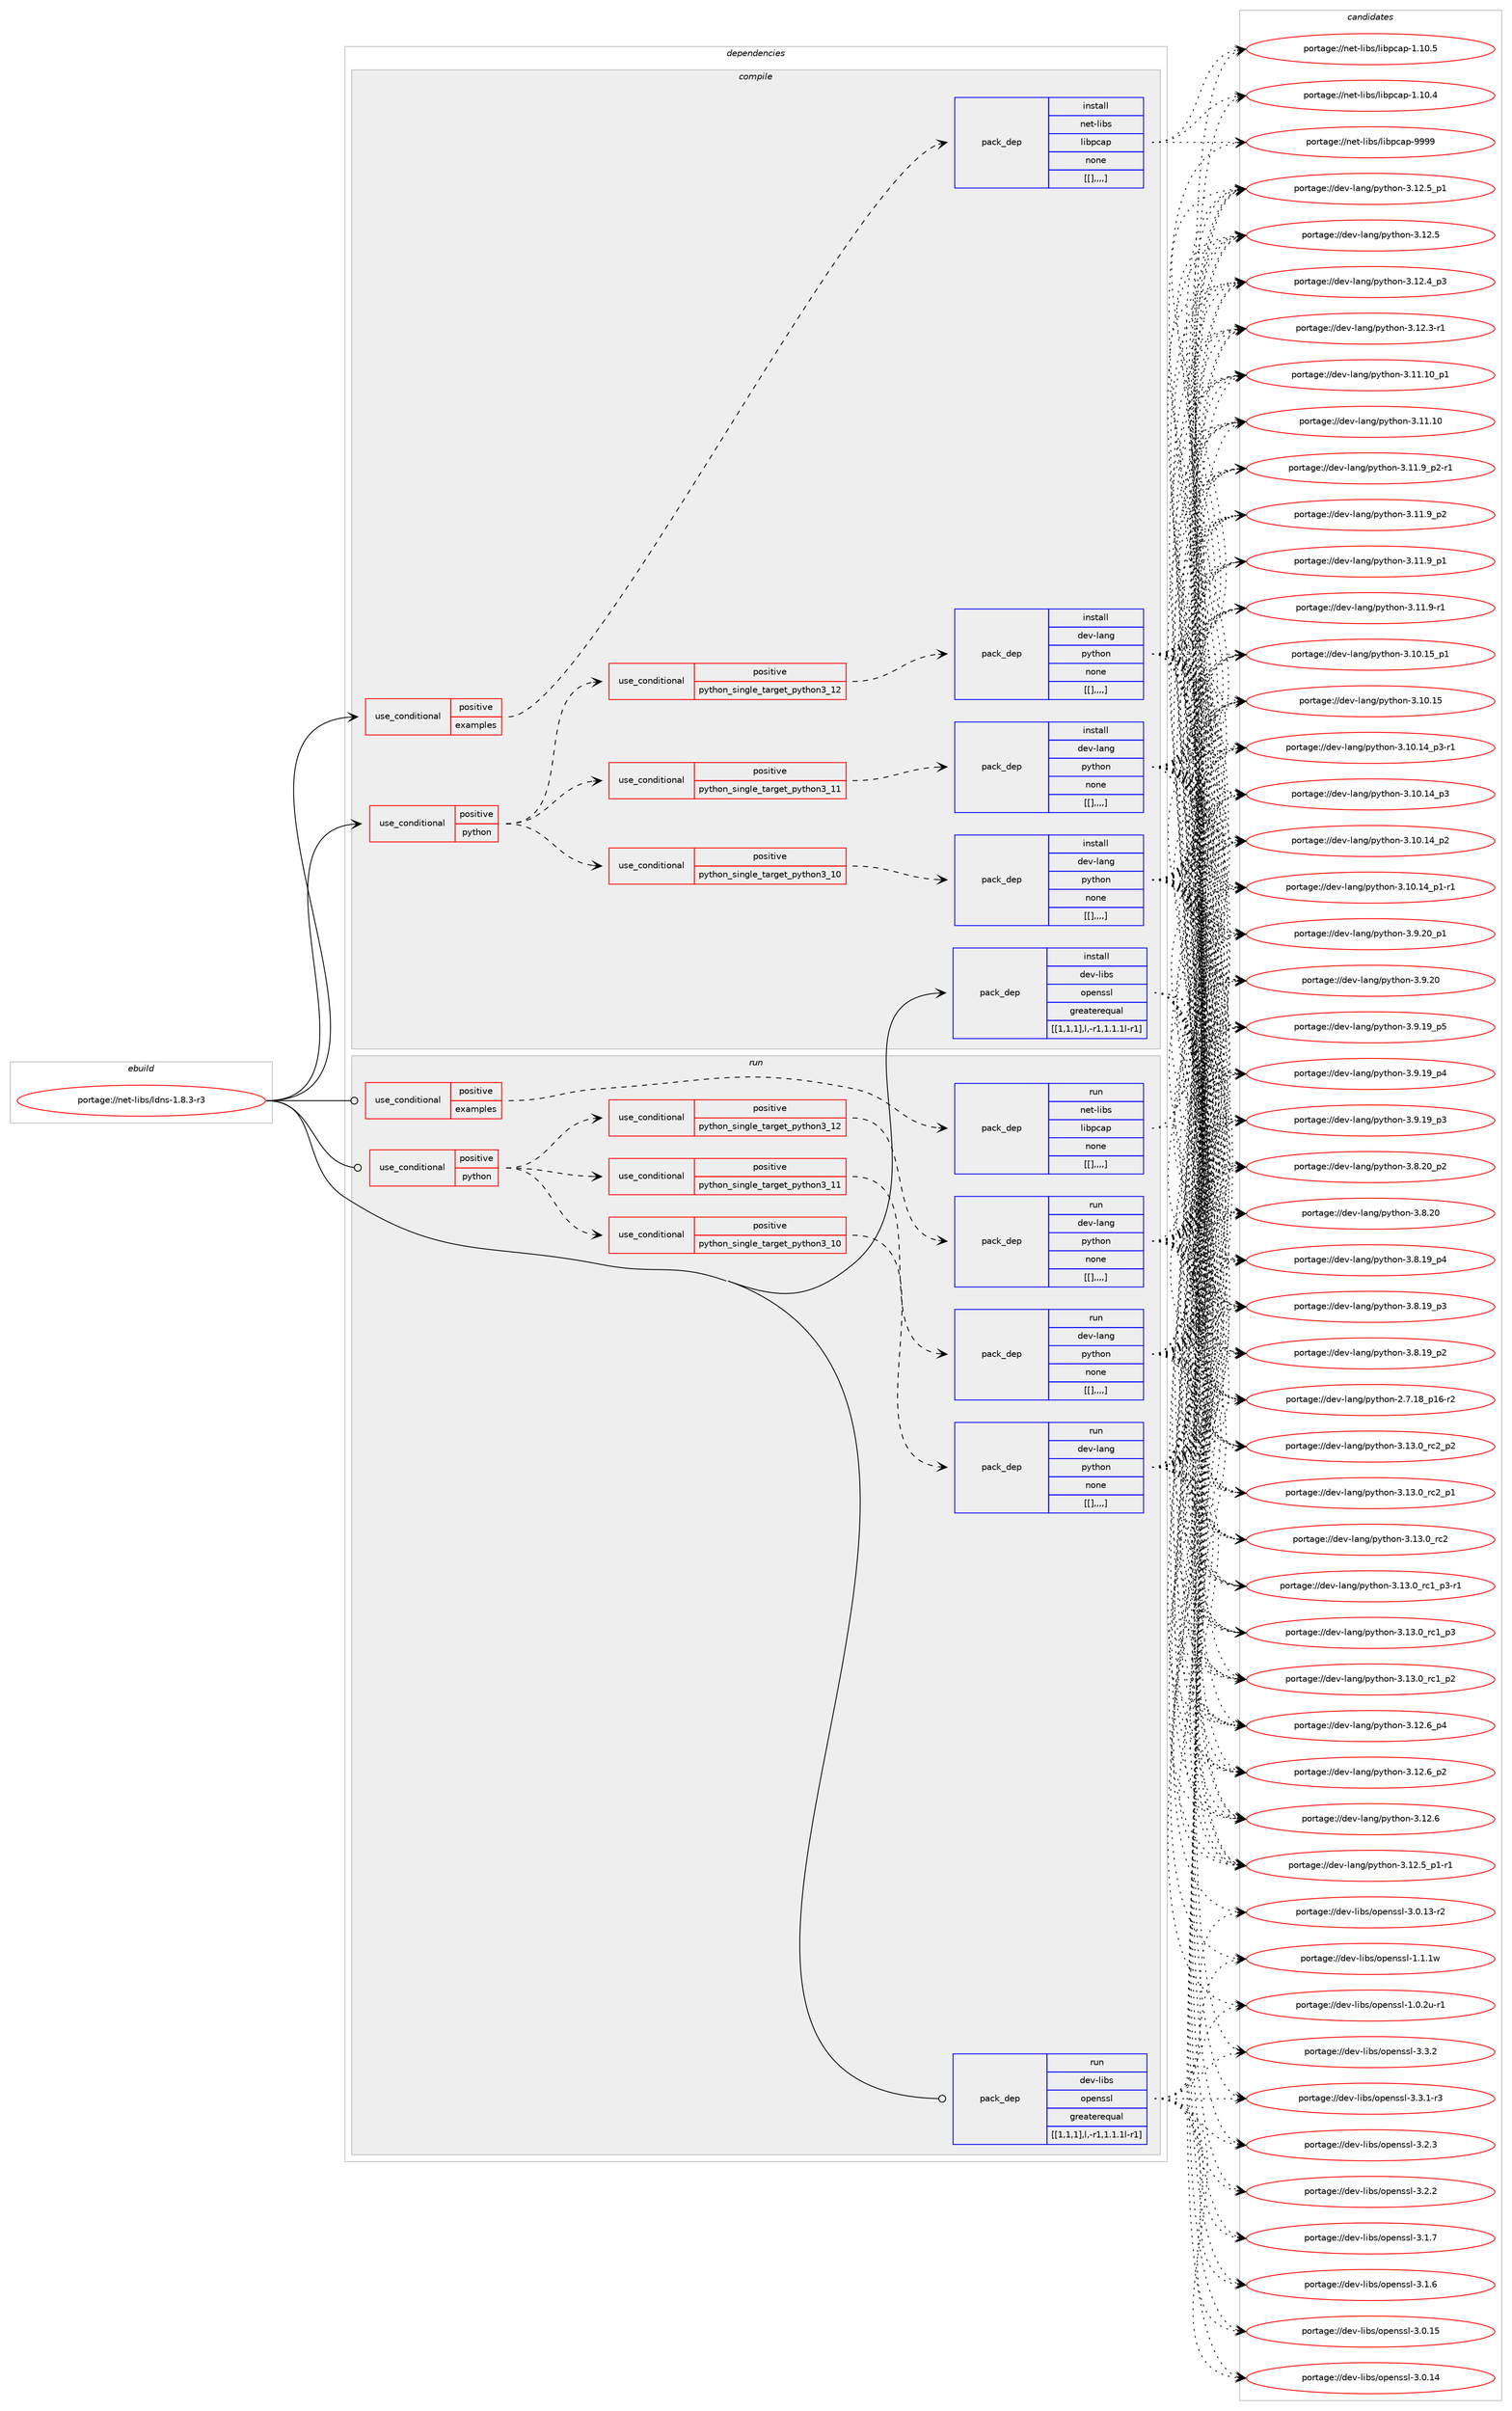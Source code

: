 digraph prolog {

# *************
# Graph options
# *************

newrank=true;
concentrate=true;
compound=true;
graph [rankdir=LR,fontname=Helvetica,fontsize=10,ranksep=1.5];#, ranksep=2.5, nodesep=0.2];
edge  [arrowhead=vee];
node  [fontname=Helvetica,fontsize=10];

# **********
# The ebuild
# **********

subgraph cluster_leftcol {
color=gray;
label=<<i>ebuild</i>>;
id [label="portage://net-libs/ldns-1.8.3-r3", color=red, width=4, href="../net-libs/ldns-1.8.3-r3.svg"];
}

# ****************
# The dependencies
# ****************

subgraph cluster_midcol {
color=gray;
label=<<i>dependencies</i>>;
subgraph cluster_compile {
fillcolor="#eeeeee";
style=filled;
label=<<i>compile</i>>;
subgraph cond2637 {
dependency6833 [label=<<TABLE BORDER="0" CELLBORDER="1" CELLSPACING="0" CELLPADDING="4"><TR><TD ROWSPAN="3" CELLPADDING="10">use_conditional</TD></TR><TR><TD>positive</TD></TR><TR><TD>examples</TD></TR></TABLE>>, shape=none, color=red];
subgraph pack4183 {
dependency6834 [label=<<TABLE BORDER="0" CELLBORDER="1" CELLSPACING="0" CELLPADDING="4" WIDTH="220"><TR><TD ROWSPAN="6" CELLPADDING="30">pack_dep</TD></TR><TR><TD WIDTH="110">install</TD></TR><TR><TD>net-libs</TD></TR><TR><TD>libpcap</TD></TR><TR><TD>none</TD></TR><TR><TD>[[],,,,]</TD></TR></TABLE>>, shape=none, color=blue];
}
dependency6833:e -> dependency6834:w [weight=20,style="dashed",arrowhead="vee"];
}
id:e -> dependency6833:w [weight=20,style="solid",arrowhead="vee"];
subgraph cond2638 {
dependency6835 [label=<<TABLE BORDER="0" CELLBORDER="1" CELLSPACING="0" CELLPADDING="4"><TR><TD ROWSPAN="3" CELLPADDING="10">use_conditional</TD></TR><TR><TD>positive</TD></TR><TR><TD>python</TD></TR></TABLE>>, shape=none, color=red];
subgraph cond2639 {
dependency6836 [label=<<TABLE BORDER="0" CELLBORDER="1" CELLSPACING="0" CELLPADDING="4"><TR><TD ROWSPAN="3" CELLPADDING="10">use_conditional</TD></TR><TR><TD>positive</TD></TR><TR><TD>python_single_target_python3_10</TD></TR></TABLE>>, shape=none, color=red];
subgraph pack4184 {
dependency6837 [label=<<TABLE BORDER="0" CELLBORDER="1" CELLSPACING="0" CELLPADDING="4" WIDTH="220"><TR><TD ROWSPAN="6" CELLPADDING="30">pack_dep</TD></TR><TR><TD WIDTH="110">install</TD></TR><TR><TD>dev-lang</TD></TR><TR><TD>python</TD></TR><TR><TD>none</TD></TR><TR><TD>[[],,,,]</TD></TR></TABLE>>, shape=none, color=blue];
}
dependency6836:e -> dependency6837:w [weight=20,style="dashed",arrowhead="vee"];
}
dependency6835:e -> dependency6836:w [weight=20,style="dashed",arrowhead="vee"];
subgraph cond2640 {
dependency6838 [label=<<TABLE BORDER="0" CELLBORDER="1" CELLSPACING="0" CELLPADDING="4"><TR><TD ROWSPAN="3" CELLPADDING="10">use_conditional</TD></TR><TR><TD>positive</TD></TR><TR><TD>python_single_target_python3_11</TD></TR></TABLE>>, shape=none, color=red];
subgraph pack4185 {
dependency6839 [label=<<TABLE BORDER="0" CELLBORDER="1" CELLSPACING="0" CELLPADDING="4" WIDTH="220"><TR><TD ROWSPAN="6" CELLPADDING="30">pack_dep</TD></TR><TR><TD WIDTH="110">install</TD></TR><TR><TD>dev-lang</TD></TR><TR><TD>python</TD></TR><TR><TD>none</TD></TR><TR><TD>[[],,,,]</TD></TR></TABLE>>, shape=none, color=blue];
}
dependency6838:e -> dependency6839:w [weight=20,style="dashed",arrowhead="vee"];
}
dependency6835:e -> dependency6838:w [weight=20,style="dashed",arrowhead="vee"];
subgraph cond2641 {
dependency6840 [label=<<TABLE BORDER="0" CELLBORDER="1" CELLSPACING="0" CELLPADDING="4"><TR><TD ROWSPAN="3" CELLPADDING="10">use_conditional</TD></TR><TR><TD>positive</TD></TR><TR><TD>python_single_target_python3_12</TD></TR></TABLE>>, shape=none, color=red];
subgraph pack4186 {
dependency6841 [label=<<TABLE BORDER="0" CELLBORDER="1" CELLSPACING="0" CELLPADDING="4" WIDTH="220"><TR><TD ROWSPAN="6" CELLPADDING="30">pack_dep</TD></TR><TR><TD WIDTH="110">install</TD></TR><TR><TD>dev-lang</TD></TR><TR><TD>python</TD></TR><TR><TD>none</TD></TR><TR><TD>[[],,,,]</TD></TR></TABLE>>, shape=none, color=blue];
}
dependency6840:e -> dependency6841:w [weight=20,style="dashed",arrowhead="vee"];
}
dependency6835:e -> dependency6840:w [weight=20,style="dashed",arrowhead="vee"];
}
id:e -> dependency6835:w [weight=20,style="solid",arrowhead="vee"];
subgraph pack4187 {
dependency6842 [label=<<TABLE BORDER="0" CELLBORDER="1" CELLSPACING="0" CELLPADDING="4" WIDTH="220"><TR><TD ROWSPAN="6" CELLPADDING="30">pack_dep</TD></TR><TR><TD WIDTH="110">install</TD></TR><TR><TD>dev-libs</TD></TR><TR><TD>openssl</TD></TR><TR><TD>greaterequal</TD></TR><TR><TD>[[1,1,1],l,-r1,1.1.1l-r1]</TD></TR></TABLE>>, shape=none, color=blue];
}
id:e -> dependency6842:w [weight=20,style="solid",arrowhead="vee"];
}
subgraph cluster_compileandrun {
fillcolor="#eeeeee";
style=filled;
label=<<i>compile and run</i>>;
}
subgraph cluster_run {
fillcolor="#eeeeee";
style=filled;
label=<<i>run</i>>;
subgraph cond2642 {
dependency6843 [label=<<TABLE BORDER="0" CELLBORDER="1" CELLSPACING="0" CELLPADDING="4"><TR><TD ROWSPAN="3" CELLPADDING="10">use_conditional</TD></TR><TR><TD>positive</TD></TR><TR><TD>examples</TD></TR></TABLE>>, shape=none, color=red];
subgraph pack4188 {
dependency6844 [label=<<TABLE BORDER="0" CELLBORDER="1" CELLSPACING="0" CELLPADDING="4" WIDTH="220"><TR><TD ROWSPAN="6" CELLPADDING="30">pack_dep</TD></TR><TR><TD WIDTH="110">run</TD></TR><TR><TD>net-libs</TD></TR><TR><TD>libpcap</TD></TR><TR><TD>none</TD></TR><TR><TD>[[],,,,]</TD></TR></TABLE>>, shape=none, color=blue];
}
dependency6843:e -> dependency6844:w [weight=20,style="dashed",arrowhead="vee"];
}
id:e -> dependency6843:w [weight=20,style="solid",arrowhead="odot"];
subgraph cond2643 {
dependency6845 [label=<<TABLE BORDER="0" CELLBORDER="1" CELLSPACING="0" CELLPADDING="4"><TR><TD ROWSPAN="3" CELLPADDING="10">use_conditional</TD></TR><TR><TD>positive</TD></TR><TR><TD>python</TD></TR></TABLE>>, shape=none, color=red];
subgraph cond2644 {
dependency6846 [label=<<TABLE BORDER="0" CELLBORDER="1" CELLSPACING="0" CELLPADDING="4"><TR><TD ROWSPAN="3" CELLPADDING="10">use_conditional</TD></TR><TR><TD>positive</TD></TR><TR><TD>python_single_target_python3_10</TD></TR></TABLE>>, shape=none, color=red];
subgraph pack4189 {
dependency6847 [label=<<TABLE BORDER="0" CELLBORDER="1" CELLSPACING="0" CELLPADDING="4" WIDTH="220"><TR><TD ROWSPAN="6" CELLPADDING="30">pack_dep</TD></TR><TR><TD WIDTH="110">run</TD></TR><TR><TD>dev-lang</TD></TR><TR><TD>python</TD></TR><TR><TD>none</TD></TR><TR><TD>[[],,,,]</TD></TR></TABLE>>, shape=none, color=blue];
}
dependency6846:e -> dependency6847:w [weight=20,style="dashed",arrowhead="vee"];
}
dependency6845:e -> dependency6846:w [weight=20,style="dashed",arrowhead="vee"];
subgraph cond2645 {
dependency6848 [label=<<TABLE BORDER="0" CELLBORDER="1" CELLSPACING="0" CELLPADDING="4"><TR><TD ROWSPAN="3" CELLPADDING="10">use_conditional</TD></TR><TR><TD>positive</TD></TR><TR><TD>python_single_target_python3_11</TD></TR></TABLE>>, shape=none, color=red];
subgraph pack4190 {
dependency6849 [label=<<TABLE BORDER="0" CELLBORDER="1" CELLSPACING="0" CELLPADDING="4" WIDTH="220"><TR><TD ROWSPAN="6" CELLPADDING="30">pack_dep</TD></TR><TR><TD WIDTH="110">run</TD></TR><TR><TD>dev-lang</TD></TR><TR><TD>python</TD></TR><TR><TD>none</TD></TR><TR><TD>[[],,,,]</TD></TR></TABLE>>, shape=none, color=blue];
}
dependency6848:e -> dependency6849:w [weight=20,style="dashed",arrowhead="vee"];
}
dependency6845:e -> dependency6848:w [weight=20,style="dashed",arrowhead="vee"];
subgraph cond2646 {
dependency6850 [label=<<TABLE BORDER="0" CELLBORDER="1" CELLSPACING="0" CELLPADDING="4"><TR><TD ROWSPAN="3" CELLPADDING="10">use_conditional</TD></TR><TR><TD>positive</TD></TR><TR><TD>python_single_target_python3_12</TD></TR></TABLE>>, shape=none, color=red];
subgraph pack4191 {
dependency6851 [label=<<TABLE BORDER="0" CELLBORDER="1" CELLSPACING="0" CELLPADDING="4" WIDTH="220"><TR><TD ROWSPAN="6" CELLPADDING="30">pack_dep</TD></TR><TR><TD WIDTH="110">run</TD></TR><TR><TD>dev-lang</TD></TR><TR><TD>python</TD></TR><TR><TD>none</TD></TR><TR><TD>[[],,,,]</TD></TR></TABLE>>, shape=none, color=blue];
}
dependency6850:e -> dependency6851:w [weight=20,style="dashed",arrowhead="vee"];
}
dependency6845:e -> dependency6850:w [weight=20,style="dashed",arrowhead="vee"];
}
id:e -> dependency6845:w [weight=20,style="solid",arrowhead="odot"];
subgraph pack4192 {
dependency6852 [label=<<TABLE BORDER="0" CELLBORDER="1" CELLSPACING="0" CELLPADDING="4" WIDTH="220"><TR><TD ROWSPAN="6" CELLPADDING="30">pack_dep</TD></TR><TR><TD WIDTH="110">run</TD></TR><TR><TD>dev-libs</TD></TR><TR><TD>openssl</TD></TR><TR><TD>greaterequal</TD></TR><TR><TD>[[1,1,1],l,-r1,1.1.1l-r1]</TD></TR></TABLE>>, shape=none, color=blue];
}
id:e -> dependency6852:w [weight=20,style="solid",arrowhead="odot"];
}
}

# **************
# The candidates
# **************

subgraph cluster_choices {
rank=same;
color=gray;
label=<<i>candidates</i>>;

subgraph choice4183 {
color=black;
nodesep=1;
choice1101011164510810598115471081059811299971124557575757 [label="portage://net-libs/libpcap-9999", color=red, width=4,href="../net-libs/libpcap-9999.svg"];
choice11010111645108105981154710810598112999711245494649484653 [label="portage://net-libs/libpcap-1.10.5", color=red, width=4,href="../net-libs/libpcap-1.10.5.svg"];
choice11010111645108105981154710810598112999711245494649484652 [label="portage://net-libs/libpcap-1.10.4", color=red, width=4,href="../net-libs/libpcap-1.10.4.svg"];
dependency6834:e -> choice1101011164510810598115471081059811299971124557575757:w [style=dotted,weight="100"];
dependency6834:e -> choice11010111645108105981154710810598112999711245494649484653:w [style=dotted,weight="100"];
dependency6834:e -> choice11010111645108105981154710810598112999711245494649484652:w [style=dotted,weight="100"];
}
subgraph choice4184 {
color=black;
nodesep=1;
choice100101118451089711010347112121116104111110455146495146489511499509511250 [label="portage://dev-lang/python-3.13.0_rc2_p2", color=red, width=4,href="../dev-lang/python-3.13.0_rc2_p2.svg"];
choice100101118451089711010347112121116104111110455146495146489511499509511249 [label="portage://dev-lang/python-3.13.0_rc2_p1", color=red, width=4,href="../dev-lang/python-3.13.0_rc2_p1.svg"];
choice10010111845108971101034711212111610411111045514649514648951149950 [label="portage://dev-lang/python-3.13.0_rc2", color=red, width=4,href="../dev-lang/python-3.13.0_rc2.svg"];
choice1001011184510897110103471121211161041111104551464951464895114994995112514511449 [label="portage://dev-lang/python-3.13.0_rc1_p3-r1", color=red, width=4,href="../dev-lang/python-3.13.0_rc1_p3-r1.svg"];
choice100101118451089711010347112121116104111110455146495146489511499499511251 [label="portage://dev-lang/python-3.13.0_rc1_p3", color=red, width=4,href="../dev-lang/python-3.13.0_rc1_p3.svg"];
choice100101118451089711010347112121116104111110455146495146489511499499511250 [label="portage://dev-lang/python-3.13.0_rc1_p2", color=red, width=4,href="../dev-lang/python-3.13.0_rc1_p2.svg"];
choice100101118451089711010347112121116104111110455146495046549511252 [label="portage://dev-lang/python-3.12.6_p4", color=red, width=4,href="../dev-lang/python-3.12.6_p4.svg"];
choice100101118451089711010347112121116104111110455146495046549511250 [label="portage://dev-lang/python-3.12.6_p2", color=red, width=4,href="../dev-lang/python-3.12.6_p2.svg"];
choice10010111845108971101034711212111610411111045514649504654 [label="portage://dev-lang/python-3.12.6", color=red, width=4,href="../dev-lang/python-3.12.6.svg"];
choice1001011184510897110103471121211161041111104551464950465395112494511449 [label="portage://dev-lang/python-3.12.5_p1-r1", color=red, width=4,href="../dev-lang/python-3.12.5_p1-r1.svg"];
choice100101118451089711010347112121116104111110455146495046539511249 [label="portage://dev-lang/python-3.12.5_p1", color=red, width=4,href="../dev-lang/python-3.12.5_p1.svg"];
choice10010111845108971101034711212111610411111045514649504653 [label="portage://dev-lang/python-3.12.5", color=red, width=4,href="../dev-lang/python-3.12.5.svg"];
choice100101118451089711010347112121116104111110455146495046529511251 [label="portage://dev-lang/python-3.12.4_p3", color=red, width=4,href="../dev-lang/python-3.12.4_p3.svg"];
choice100101118451089711010347112121116104111110455146495046514511449 [label="portage://dev-lang/python-3.12.3-r1", color=red, width=4,href="../dev-lang/python-3.12.3-r1.svg"];
choice10010111845108971101034711212111610411111045514649494649489511249 [label="portage://dev-lang/python-3.11.10_p1", color=red, width=4,href="../dev-lang/python-3.11.10_p1.svg"];
choice1001011184510897110103471121211161041111104551464949464948 [label="portage://dev-lang/python-3.11.10", color=red, width=4,href="../dev-lang/python-3.11.10.svg"];
choice1001011184510897110103471121211161041111104551464949465795112504511449 [label="portage://dev-lang/python-3.11.9_p2-r1", color=red, width=4,href="../dev-lang/python-3.11.9_p2-r1.svg"];
choice100101118451089711010347112121116104111110455146494946579511250 [label="portage://dev-lang/python-3.11.9_p2", color=red, width=4,href="../dev-lang/python-3.11.9_p2.svg"];
choice100101118451089711010347112121116104111110455146494946579511249 [label="portage://dev-lang/python-3.11.9_p1", color=red, width=4,href="../dev-lang/python-3.11.9_p1.svg"];
choice100101118451089711010347112121116104111110455146494946574511449 [label="portage://dev-lang/python-3.11.9-r1", color=red, width=4,href="../dev-lang/python-3.11.9-r1.svg"];
choice10010111845108971101034711212111610411111045514649484649539511249 [label="portage://dev-lang/python-3.10.15_p1", color=red, width=4,href="../dev-lang/python-3.10.15_p1.svg"];
choice1001011184510897110103471121211161041111104551464948464953 [label="portage://dev-lang/python-3.10.15", color=red, width=4,href="../dev-lang/python-3.10.15.svg"];
choice100101118451089711010347112121116104111110455146494846495295112514511449 [label="portage://dev-lang/python-3.10.14_p3-r1", color=red, width=4,href="../dev-lang/python-3.10.14_p3-r1.svg"];
choice10010111845108971101034711212111610411111045514649484649529511251 [label="portage://dev-lang/python-3.10.14_p3", color=red, width=4,href="../dev-lang/python-3.10.14_p3.svg"];
choice10010111845108971101034711212111610411111045514649484649529511250 [label="portage://dev-lang/python-3.10.14_p2", color=red, width=4,href="../dev-lang/python-3.10.14_p2.svg"];
choice100101118451089711010347112121116104111110455146494846495295112494511449 [label="portage://dev-lang/python-3.10.14_p1-r1", color=red, width=4,href="../dev-lang/python-3.10.14_p1-r1.svg"];
choice100101118451089711010347112121116104111110455146574650489511249 [label="portage://dev-lang/python-3.9.20_p1", color=red, width=4,href="../dev-lang/python-3.9.20_p1.svg"];
choice10010111845108971101034711212111610411111045514657465048 [label="portage://dev-lang/python-3.9.20", color=red, width=4,href="../dev-lang/python-3.9.20.svg"];
choice100101118451089711010347112121116104111110455146574649579511253 [label="portage://dev-lang/python-3.9.19_p5", color=red, width=4,href="../dev-lang/python-3.9.19_p5.svg"];
choice100101118451089711010347112121116104111110455146574649579511252 [label="portage://dev-lang/python-3.9.19_p4", color=red, width=4,href="../dev-lang/python-3.9.19_p4.svg"];
choice100101118451089711010347112121116104111110455146574649579511251 [label="portage://dev-lang/python-3.9.19_p3", color=red, width=4,href="../dev-lang/python-3.9.19_p3.svg"];
choice100101118451089711010347112121116104111110455146564650489511250 [label="portage://dev-lang/python-3.8.20_p2", color=red, width=4,href="../dev-lang/python-3.8.20_p2.svg"];
choice10010111845108971101034711212111610411111045514656465048 [label="portage://dev-lang/python-3.8.20", color=red, width=4,href="../dev-lang/python-3.8.20.svg"];
choice100101118451089711010347112121116104111110455146564649579511252 [label="portage://dev-lang/python-3.8.19_p4", color=red, width=4,href="../dev-lang/python-3.8.19_p4.svg"];
choice100101118451089711010347112121116104111110455146564649579511251 [label="portage://dev-lang/python-3.8.19_p3", color=red, width=4,href="../dev-lang/python-3.8.19_p3.svg"];
choice100101118451089711010347112121116104111110455146564649579511250 [label="portage://dev-lang/python-3.8.19_p2", color=red, width=4,href="../dev-lang/python-3.8.19_p2.svg"];
choice100101118451089711010347112121116104111110455046554649569511249544511450 [label="portage://dev-lang/python-2.7.18_p16-r2", color=red, width=4,href="../dev-lang/python-2.7.18_p16-r2.svg"];
dependency6837:e -> choice100101118451089711010347112121116104111110455146495146489511499509511250:w [style=dotted,weight="100"];
dependency6837:e -> choice100101118451089711010347112121116104111110455146495146489511499509511249:w [style=dotted,weight="100"];
dependency6837:e -> choice10010111845108971101034711212111610411111045514649514648951149950:w [style=dotted,weight="100"];
dependency6837:e -> choice1001011184510897110103471121211161041111104551464951464895114994995112514511449:w [style=dotted,weight="100"];
dependency6837:e -> choice100101118451089711010347112121116104111110455146495146489511499499511251:w [style=dotted,weight="100"];
dependency6837:e -> choice100101118451089711010347112121116104111110455146495146489511499499511250:w [style=dotted,weight="100"];
dependency6837:e -> choice100101118451089711010347112121116104111110455146495046549511252:w [style=dotted,weight="100"];
dependency6837:e -> choice100101118451089711010347112121116104111110455146495046549511250:w [style=dotted,weight="100"];
dependency6837:e -> choice10010111845108971101034711212111610411111045514649504654:w [style=dotted,weight="100"];
dependency6837:e -> choice1001011184510897110103471121211161041111104551464950465395112494511449:w [style=dotted,weight="100"];
dependency6837:e -> choice100101118451089711010347112121116104111110455146495046539511249:w [style=dotted,weight="100"];
dependency6837:e -> choice10010111845108971101034711212111610411111045514649504653:w [style=dotted,weight="100"];
dependency6837:e -> choice100101118451089711010347112121116104111110455146495046529511251:w [style=dotted,weight="100"];
dependency6837:e -> choice100101118451089711010347112121116104111110455146495046514511449:w [style=dotted,weight="100"];
dependency6837:e -> choice10010111845108971101034711212111610411111045514649494649489511249:w [style=dotted,weight="100"];
dependency6837:e -> choice1001011184510897110103471121211161041111104551464949464948:w [style=dotted,weight="100"];
dependency6837:e -> choice1001011184510897110103471121211161041111104551464949465795112504511449:w [style=dotted,weight="100"];
dependency6837:e -> choice100101118451089711010347112121116104111110455146494946579511250:w [style=dotted,weight="100"];
dependency6837:e -> choice100101118451089711010347112121116104111110455146494946579511249:w [style=dotted,weight="100"];
dependency6837:e -> choice100101118451089711010347112121116104111110455146494946574511449:w [style=dotted,weight="100"];
dependency6837:e -> choice10010111845108971101034711212111610411111045514649484649539511249:w [style=dotted,weight="100"];
dependency6837:e -> choice1001011184510897110103471121211161041111104551464948464953:w [style=dotted,weight="100"];
dependency6837:e -> choice100101118451089711010347112121116104111110455146494846495295112514511449:w [style=dotted,weight="100"];
dependency6837:e -> choice10010111845108971101034711212111610411111045514649484649529511251:w [style=dotted,weight="100"];
dependency6837:e -> choice10010111845108971101034711212111610411111045514649484649529511250:w [style=dotted,weight="100"];
dependency6837:e -> choice100101118451089711010347112121116104111110455146494846495295112494511449:w [style=dotted,weight="100"];
dependency6837:e -> choice100101118451089711010347112121116104111110455146574650489511249:w [style=dotted,weight="100"];
dependency6837:e -> choice10010111845108971101034711212111610411111045514657465048:w [style=dotted,weight="100"];
dependency6837:e -> choice100101118451089711010347112121116104111110455146574649579511253:w [style=dotted,weight="100"];
dependency6837:e -> choice100101118451089711010347112121116104111110455146574649579511252:w [style=dotted,weight="100"];
dependency6837:e -> choice100101118451089711010347112121116104111110455146574649579511251:w [style=dotted,weight="100"];
dependency6837:e -> choice100101118451089711010347112121116104111110455146564650489511250:w [style=dotted,weight="100"];
dependency6837:e -> choice10010111845108971101034711212111610411111045514656465048:w [style=dotted,weight="100"];
dependency6837:e -> choice100101118451089711010347112121116104111110455146564649579511252:w [style=dotted,weight="100"];
dependency6837:e -> choice100101118451089711010347112121116104111110455146564649579511251:w [style=dotted,weight="100"];
dependency6837:e -> choice100101118451089711010347112121116104111110455146564649579511250:w [style=dotted,weight="100"];
dependency6837:e -> choice100101118451089711010347112121116104111110455046554649569511249544511450:w [style=dotted,weight="100"];
}
subgraph choice4185 {
color=black;
nodesep=1;
choice100101118451089711010347112121116104111110455146495146489511499509511250 [label="portage://dev-lang/python-3.13.0_rc2_p2", color=red, width=4,href="../dev-lang/python-3.13.0_rc2_p2.svg"];
choice100101118451089711010347112121116104111110455146495146489511499509511249 [label="portage://dev-lang/python-3.13.0_rc2_p1", color=red, width=4,href="../dev-lang/python-3.13.0_rc2_p1.svg"];
choice10010111845108971101034711212111610411111045514649514648951149950 [label="portage://dev-lang/python-3.13.0_rc2", color=red, width=4,href="../dev-lang/python-3.13.0_rc2.svg"];
choice1001011184510897110103471121211161041111104551464951464895114994995112514511449 [label="portage://dev-lang/python-3.13.0_rc1_p3-r1", color=red, width=4,href="../dev-lang/python-3.13.0_rc1_p3-r1.svg"];
choice100101118451089711010347112121116104111110455146495146489511499499511251 [label="portage://dev-lang/python-3.13.0_rc1_p3", color=red, width=4,href="../dev-lang/python-3.13.0_rc1_p3.svg"];
choice100101118451089711010347112121116104111110455146495146489511499499511250 [label="portage://dev-lang/python-3.13.0_rc1_p2", color=red, width=4,href="../dev-lang/python-3.13.0_rc1_p2.svg"];
choice100101118451089711010347112121116104111110455146495046549511252 [label="portage://dev-lang/python-3.12.6_p4", color=red, width=4,href="../dev-lang/python-3.12.6_p4.svg"];
choice100101118451089711010347112121116104111110455146495046549511250 [label="portage://dev-lang/python-3.12.6_p2", color=red, width=4,href="../dev-lang/python-3.12.6_p2.svg"];
choice10010111845108971101034711212111610411111045514649504654 [label="portage://dev-lang/python-3.12.6", color=red, width=4,href="../dev-lang/python-3.12.6.svg"];
choice1001011184510897110103471121211161041111104551464950465395112494511449 [label="portage://dev-lang/python-3.12.5_p1-r1", color=red, width=4,href="../dev-lang/python-3.12.5_p1-r1.svg"];
choice100101118451089711010347112121116104111110455146495046539511249 [label="portage://dev-lang/python-3.12.5_p1", color=red, width=4,href="../dev-lang/python-3.12.5_p1.svg"];
choice10010111845108971101034711212111610411111045514649504653 [label="portage://dev-lang/python-3.12.5", color=red, width=4,href="../dev-lang/python-3.12.5.svg"];
choice100101118451089711010347112121116104111110455146495046529511251 [label="portage://dev-lang/python-3.12.4_p3", color=red, width=4,href="../dev-lang/python-3.12.4_p3.svg"];
choice100101118451089711010347112121116104111110455146495046514511449 [label="portage://dev-lang/python-3.12.3-r1", color=red, width=4,href="../dev-lang/python-3.12.3-r1.svg"];
choice10010111845108971101034711212111610411111045514649494649489511249 [label="portage://dev-lang/python-3.11.10_p1", color=red, width=4,href="../dev-lang/python-3.11.10_p1.svg"];
choice1001011184510897110103471121211161041111104551464949464948 [label="portage://dev-lang/python-3.11.10", color=red, width=4,href="../dev-lang/python-3.11.10.svg"];
choice1001011184510897110103471121211161041111104551464949465795112504511449 [label="portage://dev-lang/python-3.11.9_p2-r1", color=red, width=4,href="../dev-lang/python-3.11.9_p2-r1.svg"];
choice100101118451089711010347112121116104111110455146494946579511250 [label="portage://dev-lang/python-3.11.9_p2", color=red, width=4,href="../dev-lang/python-3.11.9_p2.svg"];
choice100101118451089711010347112121116104111110455146494946579511249 [label="portage://dev-lang/python-3.11.9_p1", color=red, width=4,href="../dev-lang/python-3.11.9_p1.svg"];
choice100101118451089711010347112121116104111110455146494946574511449 [label="portage://dev-lang/python-3.11.9-r1", color=red, width=4,href="../dev-lang/python-3.11.9-r1.svg"];
choice10010111845108971101034711212111610411111045514649484649539511249 [label="portage://dev-lang/python-3.10.15_p1", color=red, width=4,href="../dev-lang/python-3.10.15_p1.svg"];
choice1001011184510897110103471121211161041111104551464948464953 [label="portage://dev-lang/python-3.10.15", color=red, width=4,href="../dev-lang/python-3.10.15.svg"];
choice100101118451089711010347112121116104111110455146494846495295112514511449 [label="portage://dev-lang/python-3.10.14_p3-r1", color=red, width=4,href="../dev-lang/python-3.10.14_p3-r1.svg"];
choice10010111845108971101034711212111610411111045514649484649529511251 [label="portage://dev-lang/python-3.10.14_p3", color=red, width=4,href="../dev-lang/python-3.10.14_p3.svg"];
choice10010111845108971101034711212111610411111045514649484649529511250 [label="portage://dev-lang/python-3.10.14_p2", color=red, width=4,href="../dev-lang/python-3.10.14_p2.svg"];
choice100101118451089711010347112121116104111110455146494846495295112494511449 [label="portage://dev-lang/python-3.10.14_p1-r1", color=red, width=4,href="../dev-lang/python-3.10.14_p1-r1.svg"];
choice100101118451089711010347112121116104111110455146574650489511249 [label="portage://dev-lang/python-3.9.20_p1", color=red, width=4,href="../dev-lang/python-3.9.20_p1.svg"];
choice10010111845108971101034711212111610411111045514657465048 [label="portage://dev-lang/python-3.9.20", color=red, width=4,href="../dev-lang/python-3.9.20.svg"];
choice100101118451089711010347112121116104111110455146574649579511253 [label="portage://dev-lang/python-3.9.19_p5", color=red, width=4,href="../dev-lang/python-3.9.19_p5.svg"];
choice100101118451089711010347112121116104111110455146574649579511252 [label="portage://dev-lang/python-3.9.19_p4", color=red, width=4,href="../dev-lang/python-3.9.19_p4.svg"];
choice100101118451089711010347112121116104111110455146574649579511251 [label="portage://dev-lang/python-3.9.19_p3", color=red, width=4,href="../dev-lang/python-3.9.19_p3.svg"];
choice100101118451089711010347112121116104111110455146564650489511250 [label="portage://dev-lang/python-3.8.20_p2", color=red, width=4,href="../dev-lang/python-3.8.20_p2.svg"];
choice10010111845108971101034711212111610411111045514656465048 [label="portage://dev-lang/python-3.8.20", color=red, width=4,href="../dev-lang/python-3.8.20.svg"];
choice100101118451089711010347112121116104111110455146564649579511252 [label="portage://dev-lang/python-3.8.19_p4", color=red, width=4,href="../dev-lang/python-3.8.19_p4.svg"];
choice100101118451089711010347112121116104111110455146564649579511251 [label="portage://dev-lang/python-3.8.19_p3", color=red, width=4,href="../dev-lang/python-3.8.19_p3.svg"];
choice100101118451089711010347112121116104111110455146564649579511250 [label="portage://dev-lang/python-3.8.19_p2", color=red, width=4,href="../dev-lang/python-3.8.19_p2.svg"];
choice100101118451089711010347112121116104111110455046554649569511249544511450 [label="portage://dev-lang/python-2.7.18_p16-r2", color=red, width=4,href="../dev-lang/python-2.7.18_p16-r2.svg"];
dependency6839:e -> choice100101118451089711010347112121116104111110455146495146489511499509511250:w [style=dotted,weight="100"];
dependency6839:e -> choice100101118451089711010347112121116104111110455146495146489511499509511249:w [style=dotted,weight="100"];
dependency6839:e -> choice10010111845108971101034711212111610411111045514649514648951149950:w [style=dotted,weight="100"];
dependency6839:e -> choice1001011184510897110103471121211161041111104551464951464895114994995112514511449:w [style=dotted,weight="100"];
dependency6839:e -> choice100101118451089711010347112121116104111110455146495146489511499499511251:w [style=dotted,weight="100"];
dependency6839:e -> choice100101118451089711010347112121116104111110455146495146489511499499511250:w [style=dotted,weight="100"];
dependency6839:e -> choice100101118451089711010347112121116104111110455146495046549511252:w [style=dotted,weight="100"];
dependency6839:e -> choice100101118451089711010347112121116104111110455146495046549511250:w [style=dotted,weight="100"];
dependency6839:e -> choice10010111845108971101034711212111610411111045514649504654:w [style=dotted,weight="100"];
dependency6839:e -> choice1001011184510897110103471121211161041111104551464950465395112494511449:w [style=dotted,weight="100"];
dependency6839:e -> choice100101118451089711010347112121116104111110455146495046539511249:w [style=dotted,weight="100"];
dependency6839:e -> choice10010111845108971101034711212111610411111045514649504653:w [style=dotted,weight="100"];
dependency6839:e -> choice100101118451089711010347112121116104111110455146495046529511251:w [style=dotted,weight="100"];
dependency6839:e -> choice100101118451089711010347112121116104111110455146495046514511449:w [style=dotted,weight="100"];
dependency6839:e -> choice10010111845108971101034711212111610411111045514649494649489511249:w [style=dotted,weight="100"];
dependency6839:e -> choice1001011184510897110103471121211161041111104551464949464948:w [style=dotted,weight="100"];
dependency6839:e -> choice1001011184510897110103471121211161041111104551464949465795112504511449:w [style=dotted,weight="100"];
dependency6839:e -> choice100101118451089711010347112121116104111110455146494946579511250:w [style=dotted,weight="100"];
dependency6839:e -> choice100101118451089711010347112121116104111110455146494946579511249:w [style=dotted,weight="100"];
dependency6839:e -> choice100101118451089711010347112121116104111110455146494946574511449:w [style=dotted,weight="100"];
dependency6839:e -> choice10010111845108971101034711212111610411111045514649484649539511249:w [style=dotted,weight="100"];
dependency6839:e -> choice1001011184510897110103471121211161041111104551464948464953:w [style=dotted,weight="100"];
dependency6839:e -> choice100101118451089711010347112121116104111110455146494846495295112514511449:w [style=dotted,weight="100"];
dependency6839:e -> choice10010111845108971101034711212111610411111045514649484649529511251:w [style=dotted,weight="100"];
dependency6839:e -> choice10010111845108971101034711212111610411111045514649484649529511250:w [style=dotted,weight="100"];
dependency6839:e -> choice100101118451089711010347112121116104111110455146494846495295112494511449:w [style=dotted,weight="100"];
dependency6839:e -> choice100101118451089711010347112121116104111110455146574650489511249:w [style=dotted,weight="100"];
dependency6839:e -> choice10010111845108971101034711212111610411111045514657465048:w [style=dotted,weight="100"];
dependency6839:e -> choice100101118451089711010347112121116104111110455146574649579511253:w [style=dotted,weight="100"];
dependency6839:e -> choice100101118451089711010347112121116104111110455146574649579511252:w [style=dotted,weight="100"];
dependency6839:e -> choice100101118451089711010347112121116104111110455146574649579511251:w [style=dotted,weight="100"];
dependency6839:e -> choice100101118451089711010347112121116104111110455146564650489511250:w [style=dotted,weight="100"];
dependency6839:e -> choice10010111845108971101034711212111610411111045514656465048:w [style=dotted,weight="100"];
dependency6839:e -> choice100101118451089711010347112121116104111110455146564649579511252:w [style=dotted,weight="100"];
dependency6839:e -> choice100101118451089711010347112121116104111110455146564649579511251:w [style=dotted,weight="100"];
dependency6839:e -> choice100101118451089711010347112121116104111110455146564649579511250:w [style=dotted,weight="100"];
dependency6839:e -> choice100101118451089711010347112121116104111110455046554649569511249544511450:w [style=dotted,weight="100"];
}
subgraph choice4186 {
color=black;
nodesep=1;
choice100101118451089711010347112121116104111110455146495146489511499509511250 [label="portage://dev-lang/python-3.13.0_rc2_p2", color=red, width=4,href="../dev-lang/python-3.13.0_rc2_p2.svg"];
choice100101118451089711010347112121116104111110455146495146489511499509511249 [label="portage://dev-lang/python-3.13.0_rc2_p1", color=red, width=4,href="../dev-lang/python-3.13.0_rc2_p1.svg"];
choice10010111845108971101034711212111610411111045514649514648951149950 [label="portage://dev-lang/python-3.13.0_rc2", color=red, width=4,href="../dev-lang/python-3.13.0_rc2.svg"];
choice1001011184510897110103471121211161041111104551464951464895114994995112514511449 [label="portage://dev-lang/python-3.13.0_rc1_p3-r1", color=red, width=4,href="../dev-lang/python-3.13.0_rc1_p3-r1.svg"];
choice100101118451089711010347112121116104111110455146495146489511499499511251 [label="portage://dev-lang/python-3.13.0_rc1_p3", color=red, width=4,href="../dev-lang/python-3.13.0_rc1_p3.svg"];
choice100101118451089711010347112121116104111110455146495146489511499499511250 [label="portage://dev-lang/python-3.13.0_rc1_p2", color=red, width=4,href="../dev-lang/python-3.13.0_rc1_p2.svg"];
choice100101118451089711010347112121116104111110455146495046549511252 [label="portage://dev-lang/python-3.12.6_p4", color=red, width=4,href="../dev-lang/python-3.12.6_p4.svg"];
choice100101118451089711010347112121116104111110455146495046549511250 [label="portage://dev-lang/python-3.12.6_p2", color=red, width=4,href="../dev-lang/python-3.12.6_p2.svg"];
choice10010111845108971101034711212111610411111045514649504654 [label="portage://dev-lang/python-3.12.6", color=red, width=4,href="../dev-lang/python-3.12.6.svg"];
choice1001011184510897110103471121211161041111104551464950465395112494511449 [label="portage://dev-lang/python-3.12.5_p1-r1", color=red, width=4,href="../dev-lang/python-3.12.5_p1-r1.svg"];
choice100101118451089711010347112121116104111110455146495046539511249 [label="portage://dev-lang/python-3.12.5_p1", color=red, width=4,href="../dev-lang/python-3.12.5_p1.svg"];
choice10010111845108971101034711212111610411111045514649504653 [label="portage://dev-lang/python-3.12.5", color=red, width=4,href="../dev-lang/python-3.12.5.svg"];
choice100101118451089711010347112121116104111110455146495046529511251 [label="portage://dev-lang/python-3.12.4_p3", color=red, width=4,href="../dev-lang/python-3.12.4_p3.svg"];
choice100101118451089711010347112121116104111110455146495046514511449 [label="portage://dev-lang/python-3.12.3-r1", color=red, width=4,href="../dev-lang/python-3.12.3-r1.svg"];
choice10010111845108971101034711212111610411111045514649494649489511249 [label="portage://dev-lang/python-3.11.10_p1", color=red, width=4,href="../dev-lang/python-3.11.10_p1.svg"];
choice1001011184510897110103471121211161041111104551464949464948 [label="portage://dev-lang/python-3.11.10", color=red, width=4,href="../dev-lang/python-3.11.10.svg"];
choice1001011184510897110103471121211161041111104551464949465795112504511449 [label="portage://dev-lang/python-3.11.9_p2-r1", color=red, width=4,href="../dev-lang/python-3.11.9_p2-r1.svg"];
choice100101118451089711010347112121116104111110455146494946579511250 [label="portage://dev-lang/python-3.11.9_p2", color=red, width=4,href="../dev-lang/python-3.11.9_p2.svg"];
choice100101118451089711010347112121116104111110455146494946579511249 [label="portage://dev-lang/python-3.11.9_p1", color=red, width=4,href="../dev-lang/python-3.11.9_p1.svg"];
choice100101118451089711010347112121116104111110455146494946574511449 [label="portage://dev-lang/python-3.11.9-r1", color=red, width=4,href="../dev-lang/python-3.11.9-r1.svg"];
choice10010111845108971101034711212111610411111045514649484649539511249 [label="portage://dev-lang/python-3.10.15_p1", color=red, width=4,href="../dev-lang/python-3.10.15_p1.svg"];
choice1001011184510897110103471121211161041111104551464948464953 [label="portage://dev-lang/python-3.10.15", color=red, width=4,href="../dev-lang/python-3.10.15.svg"];
choice100101118451089711010347112121116104111110455146494846495295112514511449 [label="portage://dev-lang/python-3.10.14_p3-r1", color=red, width=4,href="../dev-lang/python-3.10.14_p3-r1.svg"];
choice10010111845108971101034711212111610411111045514649484649529511251 [label="portage://dev-lang/python-3.10.14_p3", color=red, width=4,href="../dev-lang/python-3.10.14_p3.svg"];
choice10010111845108971101034711212111610411111045514649484649529511250 [label="portage://dev-lang/python-3.10.14_p2", color=red, width=4,href="../dev-lang/python-3.10.14_p2.svg"];
choice100101118451089711010347112121116104111110455146494846495295112494511449 [label="portage://dev-lang/python-3.10.14_p1-r1", color=red, width=4,href="../dev-lang/python-3.10.14_p1-r1.svg"];
choice100101118451089711010347112121116104111110455146574650489511249 [label="portage://dev-lang/python-3.9.20_p1", color=red, width=4,href="../dev-lang/python-3.9.20_p1.svg"];
choice10010111845108971101034711212111610411111045514657465048 [label="portage://dev-lang/python-3.9.20", color=red, width=4,href="../dev-lang/python-3.9.20.svg"];
choice100101118451089711010347112121116104111110455146574649579511253 [label="portage://dev-lang/python-3.9.19_p5", color=red, width=4,href="../dev-lang/python-3.9.19_p5.svg"];
choice100101118451089711010347112121116104111110455146574649579511252 [label="portage://dev-lang/python-3.9.19_p4", color=red, width=4,href="../dev-lang/python-3.9.19_p4.svg"];
choice100101118451089711010347112121116104111110455146574649579511251 [label="portage://dev-lang/python-3.9.19_p3", color=red, width=4,href="../dev-lang/python-3.9.19_p3.svg"];
choice100101118451089711010347112121116104111110455146564650489511250 [label="portage://dev-lang/python-3.8.20_p2", color=red, width=4,href="../dev-lang/python-3.8.20_p2.svg"];
choice10010111845108971101034711212111610411111045514656465048 [label="portage://dev-lang/python-3.8.20", color=red, width=4,href="../dev-lang/python-3.8.20.svg"];
choice100101118451089711010347112121116104111110455146564649579511252 [label="portage://dev-lang/python-3.8.19_p4", color=red, width=4,href="../dev-lang/python-3.8.19_p4.svg"];
choice100101118451089711010347112121116104111110455146564649579511251 [label="portage://dev-lang/python-3.8.19_p3", color=red, width=4,href="../dev-lang/python-3.8.19_p3.svg"];
choice100101118451089711010347112121116104111110455146564649579511250 [label="portage://dev-lang/python-3.8.19_p2", color=red, width=4,href="../dev-lang/python-3.8.19_p2.svg"];
choice100101118451089711010347112121116104111110455046554649569511249544511450 [label="portage://dev-lang/python-2.7.18_p16-r2", color=red, width=4,href="../dev-lang/python-2.7.18_p16-r2.svg"];
dependency6841:e -> choice100101118451089711010347112121116104111110455146495146489511499509511250:w [style=dotted,weight="100"];
dependency6841:e -> choice100101118451089711010347112121116104111110455146495146489511499509511249:w [style=dotted,weight="100"];
dependency6841:e -> choice10010111845108971101034711212111610411111045514649514648951149950:w [style=dotted,weight="100"];
dependency6841:e -> choice1001011184510897110103471121211161041111104551464951464895114994995112514511449:w [style=dotted,weight="100"];
dependency6841:e -> choice100101118451089711010347112121116104111110455146495146489511499499511251:w [style=dotted,weight="100"];
dependency6841:e -> choice100101118451089711010347112121116104111110455146495146489511499499511250:w [style=dotted,weight="100"];
dependency6841:e -> choice100101118451089711010347112121116104111110455146495046549511252:w [style=dotted,weight="100"];
dependency6841:e -> choice100101118451089711010347112121116104111110455146495046549511250:w [style=dotted,weight="100"];
dependency6841:e -> choice10010111845108971101034711212111610411111045514649504654:w [style=dotted,weight="100"];
dependency6841:e -> choice1001011184510897110103471121211161041111104551464950465395112494511449:w [style=dotted,weight="100"];
dependency6841:e -> choice100101118451089711010347112121116104111110455146495046539511249:w [style=dotted,weight="100"];
dependency6841:e -> choice10010111845108971101034711212111610411111045514649504653:w [style=dotted,weight="100"];
dependency6841:e -> choice100101118451089711010347112121116104111110455146495046529511251:w [style=dotted,weight="100"];
dependency6841:e -> choice100101118451089711010347112121116104111110455146495046514511449:w [style=dotted,weight="100"];
dependency6841:e -> choice10010111845108971101034711212111610411111045514649494649489511249:w [style=dotted,weight="100"];
dependency6841:e -> choice1001011184510897110103471121211161041111104551464949464948:w [style=dotted,weight="100"];
dependency6841:e -> choice1001011184510897110103471121211161041111104551464949465795112504511449:w [style=dotted,weight="100"];
dependency6841:e -> choice100101118451089711010347112121116104111110455146494946579511250:w [style=dotted,weight="100"];
dependency6841:e -> choice100101118451089711010347112121116104111110455146494946579511249:w [style=dotted,weight="100"];
dependency6841:e -> choice100101118451089711010347112121116104111110455146494946574511449:w [style=dotted,weight="100"];
dependency6841:e -> choice10010111845108971101034711212111610411111045514649484649539511249:w [style=dotted,weight="100"];
dependency6841:e -> choice1001011184510897110103471121211161041111104551464948464953:w [style=dotted,weight="100"];
dependency6841:e -> choice100101118451089711010347112121116104111110455146494846495295112514511449:w [style=dotted,weight="100"];
dependency6841:e -> choice10010111845108971101034711212111610411111045514649484649529511251:w [style=dotted,weight="100"];
dependency6841:e -> choice10010111845108971101034711212111610411111045514649484649529511250:w [style=dotted,weight="100"];
dependency6841:e -> choice100101118451089711010347112121116104111110455146494846495295112494511449:w [style=dotted,weight="100"];
dependency6841:e -> choice100101118451089711010347112121116104111110455146574650489511249:w [style=dotted,weight="100"];
dependency6841:e -> choice10010111845108971101034711212111610411111045514657465048:w [style=dotted,weight="100"];
dependency6841:e -> choice100101118451089711010347112121116104111110455146574649579511253:w [style=dotted,weight="100"];
dependency6841:e -> choice100101118451089711010347112121116104111110455146574649579511252:w [style=dotted,weight="100"];
dependency6841:e -> choice100101118451089711010347112121116104111110455146574649579511251:w [style=dotted,weight="100"];
dependency6841:e -> choice100101118451089711010347112121116104111110455146564650489511250:w [style=dotted,weight="100"];
dependency6841:e -> choice10010111845108971101034711212111610411111045514656465048:w [style=dotted,weight="100"];
dependency6841:e -> choice100101118451089711010347112121116104111110455146564649579511252:w [style=dotted,weight="100"];
dependency6841:e -> choice100101118451089711010347112121116104111110455146564649579511251:w [style=dotted,weight="100"];
dependency6841:e -> choice100101118451089711010347112121116104111110455146564649579511250:w [style=dotted,weight="100"];
dependency6841:e -> choice100101118451089711010347112121116104111110455046554649569511249544511450:w [style=dotted,weight="100"];
}
subgraph choice4187 {
color=black;
nodesep=1;
choice100101118451081059811547111112101110115115108455146514650 [label="portage://dev-libs/openssl-3.3.2", color=red, width=4,href="../dev-libs/openssl-3.3.2.svg"];
choice1001011184510810598115471111121011101151151084551465146494511451 [label="portage://dev-libs/openssl-3.3.1-r3", color=red, width=4,href="../dev-libs/openssl-3.3.1-r3.svg"];
choice100101118451081059811547111112101110115115108455146504651 [label="portage://dev-libs/openssl-3.2.3", color=red, width=4,href="../dev-libs/openssl-3.2.3.svg"];
choice100101118451081059811547111112101110115115108455146504650 [label="portage://dev-libs/openssl-3.2.2", color=red, width=4,href="../dev-libs/openssl-3.2.2.svg"];
choice100101118451081059811547111112101110115115108455146494655 [label="portage://dev-libs/openssl-3.1.7", color=red, width=4,href="../dev-libs/openssl-3.1.7.svg"];
choice100101118451081059811547111112101110115115108455146494654 [label="portage://dev-libs/openssl-3.1.6", color=red, width=4,href="../dev-libs/openssl-3.1.6.svg"];
choice10010111845108105981154711111210111011511510845514648464953 [label="portage://dev-libs/openssl-3.0.15", color=red, width=4,href="../dev-libs/openssl-3.0.15.svg"];
choice10010111845108105981154711111210111011511510845514648464952 [label="portage://dev-libs/openssl-3.0.14", color=red, width=4,href="../dev-libs/openssl-3.0.14.svg"];
choice100101118451081059811547111112101110115115108455146484649514511450 [label="portage://dev-libs/openssl-3.0.13-r2", color=red, width=4,href="../dev-libs/openssl-3.0.13-r2.svg"];
choice100101118451081059811547111112101110115115108454946494649119 [label="portage://dev-libs/openssl-1.1.1w", color=red, width=4,href="../dev-libs/openssl-1.1.1w.svg"];
choice1001011184510810598115471111121011101151151084549464846501174511449 [label="portage://dev-libs/openssl-1.0.2u-r1", color=red, width=4,href="../dev-libs/openssl-1.0.2u-r1.svg"];
dependency6842:e -> choice100101118451081059811547111112101110115115108455146514650:w [style=dotted,weight="100"];
dependency6842:e -> choice1001011184510810598115471111121011101151151084551465146494511451:w [style=dotted,weight="100"];
dependency6842:e -> choice100101118451081059811547111112101110115115108455146504651:w [style=dotted,weight="100"];
dependency6842:e -> choice100101118451081059811547111112101110115115108455146504650:w [style=dotted,weight="100"];
dependency6842:e -> choice100101118451081059811547111112101110115115108455146494655:w [style=dotted,weight="100"];
dependency6842:e -> choice100101118451081059811547111112101110115115108455146494654:w [style=dotted,weight="100"];
dependency6842:e -> choice10010111845108105981154711111210111011511510845514648464953:w [style=dotted,weight="100"];
dependency6842:e -> choice10010111845108105981154711111210111011511510845514648464952:w [style=dotted,weight="100"];
dependency6842:e -> choice100101118451081059811547111112101110115115108455146484649514511450:w [style=dotted,weight="100"];
dependency6842:e -> choice100101118451081059811547111112101110115115108454946494649119:w [style=dotted,weight="100"];
dependency6842:e -> choice1001011184510810598115471111121011101151151084549464846501174511449:w [style=dotted,weight="100"];
}
subgraph choice4188 {
color=black;
nodesep=1;
choice1101011164510810598115471081059811299971124557575757 [label="portage://net-libs/libpcap-9999", color=red, width=4,href="../net-libs/libpcap-9999.svg"];
choice11010111645108105981154710810598112999711245494649484653 [label="portage://net-libs/libpcap-1.10.5", color=red, width=4,href="../net-libs/libpcap-1.10.5.svg"];
choice11010111645108105981154710810598112999711245494649484652 [label="portage://net-libs/libpcap-1.10.4", color=red, width=4,href="../net-libs/libpcap-1.10.4.svg"];
dependency6844:e -> choice1101011164510810598115471081059811299971124557575757:w [style=dotted,weight="100"];
dependency6844:e -> choice11010111645108105981154710810598112999711245494649484653:w [style=dotted,weight="100"];
dependency6844:e -> choice11010111645108105981154710810598112999711245494649484652:w [style=dotted,weight="100"];
}
subgraph choice4189 {
color=black;
nodesep=1;
choice100101118451089711010347112121116104111110455146495146489511499509511250 [label="portage://dev-lang/python-3.13.0_rc2_p2", color=red, width=4,href="../dev-lang/python-3.13.0_rc2_p2.svg"];
choice100101118451089711010347112121116104111110455146495146489511499509511249 [label="portage://dev-lang/python-3.13.0_rc2_p1", color=red, width=4,href="../dev-lang/python-3.13.0_rc2_p1.svg"];
choice10010111845108971101034711212111610411111045514649514648951149950 [label="portage://dev-lang/python-3.13.0_rc2", color=red, width=4,href="../dev-lang/python-3.13.0_rc2.svg"];
choice1001011184510897110103471121211161041111104551464951464895114994995112514511449 [label="portage://dev-lang/python-3.13.0_rc1_p3-r1", color=red, width=4,href="../dev-lang/python-3.13.0_rc1_p3-r1.svg"];
choice100101118451089711010347112121116104111110455146495146489511499499511251 [label="portage://dev-lang/python-3.13.0_rc1_p3", color=red, width=4,href="../dev-lang/python-3.13.0_rc1_p3.svg"];
choice100101118451089711010347112121116104111110455146495146489511499499511250 [label="portage://dev-lang/python-3.13.0_rc1_p2", color=red, width=4,href="../dev-lang/python-3.13.0_rc1_p2.svg"];
choice100101118451089711010347112121116104111110455146495046549511252 [label="portage://dev-lang/python-3.12.6_p4", color=red, width=4,href="../dev-lang/python-3.12.6_p4.svg"];
choice100101118451089711010347112121116104111110455146495046549511250 [label="portage://dev-lang/python-3.12.6_p2", color=red, width=4,href="../dev-lang/python-3.12.6_p2.svg"];
choice10010111845108971101034711212111610411111045514649504654 [label="portage://dev-lang/python-3.12.6", color=red, width=4,href="../dev-lang/python-3.12.6.svg"];
choice1001011184510897110103471121211161041111104551464950465395112494511449 [label="portage://dev-lang/python-3.12.5_p1-r1", color=red, width=4,href="../dev-lang/python-3.12.5_p1-r1.svg"];
choice100101118451089711010347112121116104111110455146495046539511249 [label="portage://dev-lang/python-3.12.5_p1", color=red, width=4,href="../dev-lang/python-3.12.5_p1.svg"];
choice10010111845108971101034711212111610411111045514649504653 [label="portage://dev-lang/python-3.12.5", color=red, width=4,href="../dev-lang/python-3.12.5.svg"];
choice100101118451089711010347112121116104111110455146495046529511251 [label="portage://dev-lang/python-3.12.4_p3", color=red, width=4,href="../dev-lang/python-3.12.4_p3.svg"];
choice100101118451089711010347112121116104111110455146495046514511449 [label="portage://dev-lang/python-3.12.3-r1", color=red, width=4,href="../dev-lang/python-3.12.3-r1.svg"];
choice10010111845108971101034711212111610411111045514649494649489511249 [label="portage://dev-lang/python-3.11.10_p1", color=red, width=4,href="../dev-lang/python-3.11.10_p1.svg"];
choice1001011184510897110103471121211161041111104551464949464948 [label="portage://dev-lang/python-3.11.10", color=red, width=4,href="../dev-lang/python-3.11.10.svg"];
choice1001011184510897110103471121211161041111104551464949465795112504511449 [label="portage://dev-lang/python-3.11.9_p2-r1", color=red, width=4,href="../dev-lang/python-3.11.9_p2-r1.svg"];
choice100101118451089711010347112121116104111110455146494946579511250 [label="portage://dev-lang/python-3.11.9_p2", color=red, width=4,href="../dev-lang/python-3.11.9_p2.svg"];
choice100101118451089711010347112121116104111110455146494946579511249 [label="portage://dev-lang/python-3.11.9_p1", color=red, width=4,href="../dev-lang/python-3.11.9_p1.svg"];
choice100101118451089711010347112121116104111110455146494946574511449 [label="portage://dev-lang/python-3.11.9-r1", color=red, width=4,href="../dev-lang/python-3.11.9-r1.svg"];
choice10010111845108971101034711212111610411111045514649484649539511249 [label="portage://dev-lang/python-3.10.15_p1", color=red, width=4,href="../dev-lang/python-3.10.15_p1.svg"];
choice1001011184510897110103471121211161041111104551464948464953 [label="portage://dev-lang/python-3.10.15", color=red, width=4,href="../dev-lang/python-3.10.15.svg"];
choice100101118451089711010347112121116104111110455146494846495295112514511449 [label="portage://dev-lang/python-3.10.14_p3-r1", color=red, width=4,href="../dev-lang/python-3.10.14_p3-r1.svg"];
choice10010111845108971101034711212111610411111045514649484649529511251 [label="portage://dev-lang/python-3.10.14_p3", color=red, width=4,href="../dev-lang/python-3.10.14_p3.svg"];
choice10010111845108971101034711212111610411111045514649484649529511250 [label="portage://dev-lang/python-3.10.14_p2", color=red, width=4,href="../dev-lang/python-3.10.14_p2.svg"];
choice100101118451089711010347112121116104111110455146494846495295112494511449 [label="portage://dev-lang/python-3.10.14_p1-r1", color=red, width=4,href="../dev-lang/python-3.10.14_p1-r1.svg"];
choice100101118451089711010347112121116104111110455146574650489511249 [label="portage://dev-lang/python-3.9.20_p1", color=red, width=4,href="../dev-lang/python-3.9.20_p1.svg"];
choice10010111845108971101034711212111610411111045514657465048 [label="portage://dev-lang/python-3.9.20", color=red, width=4,href="../dev-lang/python-3.9.20.svg"];
choice100101118451089711010347112121116104111110455146574649579511253 [label="portage://dev-lang/python-3.9.19_p5", color=red, width=4,href="../dev-lang/python-3.9.19_p5.svg"];
choice100101118451089711010347112121116104111110455146574649579511252 [label="portage://dev-lang/python-3.9.19_p4", color=red, width=4,href="../dev-lang/python-3.9.19_p4.svg"];
choice100101118451089711010347112121116104111110455146574649579511251 [label="portage://dev-lang/python-3.9.19_p3", color=red, width=4,href="../dev-lang/python-3.9.19_p3.svg"];
choice100101118451089711010347112121116104111110455146564650489511250 [label="portage://dev-lang/python-3.8.20_p2", color=red, width=4,href="../dev-lang/python-3.8.20_p2.svg"];
choice10010111845108971101034711212111610411111045514656465048 [label="portage://dev-lang/python-3.8.20", color=red, width=4,href="../dev-lang/python-3.8.20.svg"];
choice100101118451089711010347112121116104111110455146564649579511252 [label="portage://dev-lang/python-3.8.19_p4", color=red, width=4,href="../dev-lang/python-3.8.19_p4.svg"];
choice100101118451089711010347112121116104111110455146564649579511251 [label="portage://dev-lang/python-3.8.19_p3", color=red, width=4,href="../dev-lang/python-3.8.19_p3.svg"];
choice100101118451089711010347112121116104111110455146564649579511250 [label="portage://dev-lang/python-3.8.19_p2", color=red, width=4,href="../dev-lang/python-3.8.19_p2.svg"];
choice100101118451089711010347112121116104111110455046554649569511249544511450 [label="portage://dev-lang/python-2.7.18_p16-r2", color=red, width=4,href="../dev-lang/python-2.7.18_p16-r2.svg"];
dependency6847:e -> choice100101118451089711010347112121116104111110455146495146489511499509511250:w [style=dotted,weight="100"];
dependency6847:e -> choice100101118451089711010347112121116104111110455146495146489511499509511249:w [style=dotted,weight="100"];
dependency6847:e -> choice10010111845108971101034711212111610411111045514649514648951149950:w [style=dotted,weight="100"];
dependency6847:e -> choice1001011184510897110103471121211161041111104551464951464895114994995112514511449:w [style=dotted,weight="100"];
dependency6847:e -> choice100101118451089711010347112121116104111110455146495146489511499499511251:w [style=dotted,weight="100"];
dependency6847:e -> choice100101118451089711010347112121116104111110455146495146489511499499511250:w [style=dotted,weight="100"];
dependency6847:e -> choice100101118451089711010347112121116104111110455146495046549511252:w [style=dotted,weight="100"];
dependency6847:e -> choice100101118451089711010347112121116104111110455146495046549511250:w [style=dotted,weight="100"];
dependency6847:e -> choice10010111845108971101034711212111610411111045514649504654:w [style=dotted,weight="100"];
dependency6847:e -> choice1001011184510897110103471121211161041111104551464950465395112494511449:w [style=dotted,weight="100"];
dependency6847:e -> choice100101118451089711010347112121116104111110455146495046539511249:w [style=dotted,weight="100"];
dependency6847:e -> choice10010111845108971101034711212111610411111045514649504653:w [style=dotted,weight="100"];
dependency6847:e -> choice100101118451089711010347112121116104111110455146495046529511251:w [style=dotted,weight="100"];
dependency6847:e -> choice100101118451089711010347112121116104111110455146495046514511449:w [style=dotted,weight="100"];
dependency6847:e -> choice10010111845108971101034711212111610411111045514649494649489511249:w [style=dotted,weight="100"];
dependency6847:e -> choice1001011184510897110103471121211161041111104551464949464948:w [style=dotted,weight="100"];
dependency6847:e -> choice1001011184510897110103471121211161041111104551464949465795112504511449:w [style=dotted,weight="100"];
dependency6847:e -> choice100101118451089711010347112121116104111110455146494946579511250:w [style=dotted,weight="100"];
dependency6847:e -> choice100101118451089711010347112121116104111110455146494946579511249:w [style=dotted,weight="100"];
dependency6847:e -> choice100101118451089711010347112121116104111110455146494946574511449:w [style=dotted,weight="100"];
dependency6847:e -> choice10010111845108971101034711212111610411111045514649484649539511249:w [style=dotted,weight="100"];
dependency6847:e -> choice1001011184510897110103471121211161041111104551464948464953:w [style=dotted,weight="100"];
dependency6847:e -> choice100101118451089711010347112121116104111110455146494846495295112514511449:w [style=dotted,weight="100"];
dependency6847:e -> choice10010111845108971101034711212111610411111045514649484649529511251:w [style=dotted,weight="100"];
dependency6847:e -> choice10010111845108971101034711212111610411111045514649484649529511250:w [style=dotted,weight="100"];
dependency6847:e -> choice100101118451089711010347112121116104111110455146494846495295112494511449:w [style=dotted,weight="100"];
dependency6847:e -> choice100101118451089711010347112121116104111110455146574650489511249:w [style=dotted,weight="100"];
dependency6847:e -> choice10010111845108971101034711212111610411111045514657465048:w [style=dotted,weight="100"];
dependency6847:e -> choice100101118451089711010347112121116104111110455146574649579511253:w [style=dotted,weight="100"];
dependency6847:e -> choice100101118451089711010347112121116104111110455146574649579511252:w [style=dotted,weight="100"];
dependency6847:e -> choice100101118451089711010347112121116104111110455146574649579511251:w [style=dotted,weight="100"];
dependency6847:e -> choice100101118451089711010347112121116104111110455146564650489511250:w [style=dotted,weight="100"];
dependency6847:e -> choice10010111845108971101034711212111610411111045514656465048:w [style=dotted,weight="100"];
dependency6847:e -> choice100101118451089711010347112121116104111110455146564649579511252:w [style=dotted,weight="100"];
dependency6847:e -> choice100101118451089711010347112121116104111110455146564649579511251:w [style=dotted,weight="100"];
dependency6847:e -> choice100101118451089711010347112121116104111110455146564649579511250:w [style=dotted,weight="100"];
dependency6847:e -> choice100101118451089711010347112121116104111110455046554649569511249544511450:w [style=dotted,weight="100"];
}
subgraph choice4190 {
color=black;
nodesep=1;
choice100101118451089711010347112121116104111110455146495146489511499509511250 [label="portage://dev-lang/python-3.13.0_rc2_p2", color=red, width=4,href="../dev-lang/python-3.13.0_rc2_p2.svg"];
choice100101118451089711010347112121116104111110455146495146489511499509511249 [label="portage://dev-lang/python-3.13.0_rc2_p1", color=red, width=4,href="../dev-lang/python-3.13.0_rc2_p1.svg"];
choice10010111845108971101034711212111610411111045514649514648951149950 [label="portage://dev-lang/python-3.13.0_rc2", color=red, width=4,href="../dev-lang/python-3.13.0_rc2.svg"];
choice1001011184510897110103471121211161041111104551464951464895114994995112514511449 [label="portage://dev-lang/python-3.13.0_rc1_p3-r1", color=red, width=4,href="../dev-lang/python-3.13.0_rc1_p3-r1.svg"];
choice100101118451089711010347112121116104111110455146495146489511499499511251 [label="portage://dev-lang/python-3.13.0_rc1_p3", color=red, width=4,href="../dev-lang/python-3.13.0_rc1_p3.svg"];
choice100101118451089711010347112121116104111110455146495146489511499499511250 [label="portage://dev-lang/python-3.13.0_rc1_p2", color=red, width=4,href="../dev-lang/python-3.13.0_rc1_p2.svg"];
choice100101118451089711010347112121116104111110455146495046549511252 [label="portage://dev-lang/python-3.12.6_p4", color=red, width=4,href="../dev-lang/python-3.12.6_p4.svg"];
choice100101118451089711010347112121116104111110455146495046549511250 [label="portage://dev-lang/python-3.12.6_p2", color=red, width=4,href="../dev-lang/python-3.12.6_p2.svg"];
choice10010111845108971101034711212111610411111045514649504654 [label="portage://dev-lang/python-3.12.6", color=red, width=4,href="../dev-lang/python-3.12.6.svg"];
choice1001011184510897110103471121211161041111104551464950465395112494511449 [label="portage://dev-lang/python-3.12.5_p1-r1", color=red, width=4,href="../dev-lang/python-3.12.5_p1-r1.svg"];
choice100101118451089711010347112121116104111110455146495046539511249 [label="portage://dev-lang/python-3.12.5_p1", color=red, width=4,href="../dev-lang/python-3.12.5_p1.svg"];
choice10010111845108971101034711212111610411111045514649504653 [label="portage://dev-lang/python-3.12.5", color=red, width=4,href="../dev-lang/python-3.12.5.svg"];
choice100101118451089711010347112121116104111110455146495046529511251 [label="portage://dev-lang/python-3.12.4_p3", color=red, width=4,href="../dev-lang/python-3.12.4_p3.svg"];
choice100101118451089711010347112121116104111110455146495046514511449 [label="portage://dev-lang/python-3.12.3-r1", color=red, width=4,href="../dev-lang/python-3.12.3-r1.svg"];
choice10010111845108971101034711212111610411111045514649494649489511249 [label="portage://dev-lang/python-3.11.10_p1", color=red, width=4,href="../dev-lang/python-3.11.10_p1.svg"];
choice1001011184510897110103471121211161041111104551464949464948 [label="portage://dev-lang/python-3.11.10", color=red, width=4,href="../dev-lang/python-3.11.10.svg"];
choice1001011184510897110103471121211161041111104551464949465795112504511449 [label="portage://dev-lang/python-3.11.9_p2-r1", color=red, width=4,href="../dev-lang/python-3.11.9_p2-r1.svg"];
choice100101118451089711010347112121116104111110455146494946579511250 [label="portage://dev-lang/python-3.11.9_p2", color=red, width=4,href="../dev-lang/python-3.11.9_p2.svg"];
choice100101118451089711010347112121116104111110455146494946579511249 [label="portage://dev-lang/python-3.11.9_p1", color=red, width=4,href="../dev-lang/python-3.11.9_p1.svg"];
choice100101118451089711010347112121116104111110455146494946574511449 [label="portage://dev-lang/python-3.11.9-r1", color=red, width=4,href="../dev-lang/python-3.11.9-r1.svg"];
choice10010111845108971101034711212111610411111045514649484649539511249 [label="portage://dev-lang/python-3.10.15_p1", color=red, width=4,href="../dev-lang/python-3.10.15_p1.svg"];
choice1001011184510897110103471121211161041111104551464948464953 [label="portage://dev-lang/python-3.10.15", color=red, width=4,href="../dev-lang/python-3.10.15.svg"];
choice100101118451089711010347112121116104111110455146494846495295112514511449 [label="portage://dev-lang/python-3.10.14_p3-r1", color=red, width=4,href="../dev-lang/python-3.10.14_p3-r1.svg"];
choice10010111845108971101034711212111610411111045514649484649529511251 [label="portage://dev-lang/python-3.10.14_p3", color=red, width=4,href="../dev-lang/python-3.10.14_p3.svg"];
choice10010111845108971101034711212111610411111045514649484649529511250 [label="portage://dev-lang/python-3.10.14_p2", color=red, width=4,href="../dev-lang/python-3.10.14_p2.svg"];
choice100101118451089711010347112121116104111110455146494846495295112494511449 [label="portage://dev-lang/python-3.10.14_p1-r1", color=red, width=4,href="../dev-lang/python-3.10.14_p1-r1.svg"];
choice100101118451089711010347112121116104111110455146574650489511249 [label="portage://dev-lang/python-3.9.20_p1", color=red, width=4,href="../dev-lang/python-3.9.20_p1.svg"];
choice10010111845108971101034711212111610411111045514657465048 [label="portage://dev-lang/python-3.9.20", color=red, width=4,href="../dev-lang/python-3.9.20.svg"];
choice100101118451089711010347112121116104111110455146574649579511253 [label="portage://dev-lang/python-3.9.19_p5", color=red, width=4,href="../dev-lang/python-3.9.19_p5.svg"];
choice100101118451089711010347112121116104111110455146574649579511252 [label="portage://dev-lang/python-3.9.19_p4", color=red, width=4,href="../dev-lang/python-3.9.19_p4.svg"];
choice100101118451089711010347112121116104111110455146574649579511251 [label="portage://dev-lang/python-3.9.19_p3", color=red, width=4,href="../dev-lang/python-3.9.19_p3.svg"];
choice100101118451089711010347112121116104111110455146564650489511250 [label="portage://dev-lang/python-3.8.20_p2", color=red, width=4,href="../dev-lang/python-3.8.20_p2.svg"];
choice10010111845108971101034711212111610411111045514656465048 [label="portage://dev-lang/python-3.8.20", color=red, width=4,href="../dev-lang/python-3.8.20.svg"];
choice100101118451089711010347112121116104111110455146564649579511252 [label="portage://dev-lang/python-3.8.19_p4", color=red, width=4,href="../dev-lang/python-3.8.19_p4.svg"];
choice100101118451089711010347112121116104111110455146564649579511251 [label="portage://dev-lang/python-3.8.19_p3", color=red, width=4,href="../dev-lang/python-3.8.19_p3.svg"];
choice100101118451089711010347112121116104111110455146564649579511250 [label="portage://dev-lang/python-3.8.19_p2", color=red, width=4,href="../dev-lang/python-3.8.19_p2.svg"];
choice100101118451089711010347112121116104111110455046554649569511249544511450 [label="portage://dev-lang/python-2.7.18_p16-r2", color=red, width=4,href="../dev-lang/python-2.7.18_p16-r2.svg"];
dependency6849:e -> choice100101118451089711010347112121116104111110455146495146489511499509511250:w [style=dotted,weight="100"];
dependency6849:e -> choice100101118451089711010347112121116104111110455146495146489511499509511249:w [style=dotted,weight="100"];
dependency6849:e -> choice10010111845108971101034711212111610411111045514649514648951149950:w [style=dotted,weight="100"];
dependency6849:e -> choice1001011184510897110103471121211161041111104551464951464895114994995112514511449:w [style=dotted,weight="100"];
dependency6849:e -> choice100101118451089711010347112121116104111110455146495146489511499499511251:w [style=dotted,weight="100"];
dependency6849:e -> choice100101118451089711010347112121116104111110455146495146489511499499511250:w [style=dotted,weight="100"];
dependency6849:e -> choice100101118451089711010347112121116104111110455146495046549511252:w [style=dotted,weight="100"];
dependency6849:e -> choice100101118451089711010347112121116104111110455146495046549511250:w [style=dotted,weight="100"];
dependency6849:e -> choice10010111845108971101034711212111610411111045514649504654:w [style=dotted,weight="100"];
dependency6849:e -> choice1001011184510897110103471121211161041111104551464950465395112494511449:w [style=dotted,weight="100"];
dependency6849:e -> choice100101118451089711010347112121116104111110455146495046539511249:w [style=dotted,weight="100"];
dependency6849:e -> choice10010111845108971101034711212111610411111045514649504653:w [style=dotted,weight="100"];
dependency6849:e -> choice100101118451089711010347112121116104111110455146495046529511251:w [style=dotted,weight="100"];
dependency6849:e -> choice100101118451089711010347112121116104111110455146495046514511449:w [style=dotted,weight="100"];
dependency6849:e -> choice10010111845108971101034711212111610411111045514649494649489511249:w [style=dotted,weight="100"];
dependency6849:e -> choice1001011184510897110103471121211161041111104551464949464948:w [style=dotted,weight="100"];
dependency6849:e -> choice1001011184510897110103471121211161041111104551464949465795112504511449:w [style=dotted,weight="100"];
dependency6849:e -> choice100101118451089711010347112121116104111110455146494946579511250:w [style=dotted,weight="100"];
dependency6849:e -> choice100101118451089711010347112121116104111110455146494946579511249:w [style=dotted,weight="100"];
dependency6849:e -> choice100101118451089711010347112121116104111110455146494946574511449:w [style=dotted,weight="100"];
dependency6849:e -> choice10010111845108971101034711212111610411111045514649484649539511249:w [style=dotted,weight="100"];
dependency6849:e -> choice1001011184510897110103471121211161041111104551464948464953:w [style=dotted,weight="100"];
dependency6849:e -> choice100101118451089711010347112121116104111110455146494846495295112514511449:w [style=dotted,weight="100"];
dependency6849:e -> choice10010111845108971101034711212111610411111045514649484649529511251:w [style=dotted,weight="100"];
dependency6849:e -> choice10010111845108971101034711212111610411111045514649484649529511250:w [style=dotted,weight="100"];
dependency6849:e -> choice100101118451089711010347112121116104111110455146494846495295112494511449:w [style=dotted,weight="100"];
dependency6849:e -> choice100101118451089711010347112121116104111110455146574650489511249:w [style=dotted,weight="100"];
dependency6849:e -> choice10010111845108971101034711212111610411111045514657465048:w [style=dotted,weight="100"];
dependency6849:e -> choice100101118451089711010347112121116104111110455146574649579511253:w [style=dotted,weight="100"];
dependency6849:e -> choice100101118451089711010347112121116104111110455146574649579511252:w [style=dotted,weight="100"];
dependency6849:e -> choice100101118451089711010347112121116104111110455146574649579511251:w [style=dotted,weight="100"];
dependency6849:e -> choice100101118451089711010347112121116104111110455146564650489511250:w [style=dotted,weight="100"];
dependency6849:e -> choice10010111845108971101034711212111610411111045514656465048:w [style=dotted,weight="100"];
dependency6849:e -> choice100101118451089711010347112121116104111110455146564649579511252:w [style=dotted,weight="100"];
dependency6849:e -> choice100101118451089711010347112121116104111110455146564649579511251:w [style=dotted,weight="100"];
dependency6849:e -> choice100101118451089711010347112121116104111110455146564649579511250:w [style=dotted,weight="100"];
dependency6849:e -> choice100101118451089711010347112121116104111110455046554649569511249544511450:w [style=dotted,weight="100"];
}
subgraph choice4191 {
color=black;
nodesep=1;
choice100101118451089711010347112121116104111110455146495146489511499509511250 [label="portage://dev-lang/python-3.13.0_rc2_p2", color=red, width=4,href="../dev-lang/python-3.13.0_rc2_p2.svg"];
choice100101118451089711010347112121116104111110455146495146489511499509511249 [label="portage://dev-lang/python-3.13.0_rc2_p1", color=red, width=4,href="../dev-lang/python-3.13.0_rc2_p1.svg"];
choice10010111845108971101034711212111610411111045514649514648951149950 [label="portage://dev-lang/python-3.13.0_rc2", color=red, width=4,href="../dev-lang/python-3.13.0_rc2.svg"];
choice1001011184510897110103471121211161041111104551464951464895114994995112514511449 [label="portage://dev-lang/python-3.13.0_rc1_p3-r1", color=red, width=4,href="../dev-lang/python-3.13.0_rc1_p3-r1.svg"];
choice100101118451089711010347112121116104111110455146495146489511499499511251 [label="portage://dev-lang/python-3.13.0_rc1_p3", color=red, width=4,href="../dev-lang/python-3.13.0_rc1_p3.svg"];
choice100101118451089711010347112121116104111110455146495146489511499499511250 [label="portage://dev-lang/python-3.13.0_rc1_p2", color=red, width=4,href="../dev-lang/python-3.13.0_rc1_p2.svg"];
choice100101118451089711010347112121116104111110455146495046549511252 [label="portage://dev-lang/python-3.12.6_p4", color=red, width=4,href="../dev-lang/python-3.12.6_p4.svg"];
choice100101118451089711010347112121116104111110455146495046549511250 [label="portage://dev-lang/python-3.12.6_p2", color=red, width=4,href="../dev-lang/python-3.12.6_p2.svg"];
choice10010111845108971101034711212111610411111045514649504654 [label="portage://dev-lang/python-3.12.6", color=red, width=4,href="../dev-lang/python-3.12.6.svg"];
choice1001011184510897110103471121211161041111104551464950465395112494511449 [label="portage://dev-lang/python-3.12.5_p1-r1", color=red, width=4,href="../dev-lang/python-3.12.5_p1-r1.svg"];
choice100101118451089711010347112121116104111110455146495046539511249 [label="portage://dev-lang/python-3.12.5_p1", color=red, width=4,href="../dev-lang/python-3.12.5_p1.svg"];
choice10010111845108971101034711212111610411111045514649504653 [label="portage://dev-lang/python-3.12.5", color=red, width=4,href="../dev-lang/python-3.12.5.svg"];
choice100101118451089711010347112121116104111110455146495046529511251 [label="portage://dev-lang/python-3.12.4_p3", color=red, width=4,href="../dev-lang/python-3.12.4_p3.svg"];
choice100101118451089711010347112121116104111110455146495046514511449 [label="portage://dev-lang/python-3.12.3-r1", color=red, width=4,href="../dev-lang/python-3.12.3-r1.svg"];
choice10010111845108971101034711212111610411111045514649494649489511249 [label="portage://dev-lang/python-3.11.10_p1", color=red, width=4,href="../dev-lang/python-3.11.10_p1.svg"];
choice1001011184510897110103471121211161041111104551464949464948 [label="portage://dev-lang/python-3.11.10", color=red, width=4,href="../dev-lang/python-3.11.10.svg"];
choice1001011184510897110103471121211161041111104551464949465795112504511449 [label="portage://dev-lang/python-3.11.9_p2-r1", color=red, width=4,href="../dev-lang/python-3.11.9_p2-r1.svg"];
choice100101118451089711010347112121116104111110455146494946579511250 [label="portage://dev-lang/python-3.11.9_p2", color=red, width=4,href="../dev-lang/python-3.11.9_p2.svg"];
choice100101118451089711010347112121116104111110455146494946579511249 [label="portage://dev-lang/python-3.11.9_p1", color=red, width=4,href="../dev-lang/python-3.11.9_p1.svg"];
choice100101118451089711010347112121116104111110455146494946574511449 [label="portage://dev-lang/python-3.11.9-r1", color=red, width=4,href="../dev-lang/python-3.11.9-r1.svg"];
choice10010111845108971101034711212111610411111045514649484649539511249 [label="portage://dev-lang/python-3.10.15_p1", color=red, width=4,href="../dev-lang/python-3.10.15_p1.svg"];
choice1001011184510897110103471121211161041111104551464948464953 [label="portage://dev-lang/python-3.10.15", color=red, width=4,href="../dev-lang/python-3.10.15.svg"];
choice100101118451089711010347112121116104111110455146494846495295112514511449 [label="portage://dev-lang/python-3.10.14_p3-r1", color=red, width=4,href="../dev-lang/python-3.10.14_p3-r1.svg"];
choice10010111845108971101034711212111610411111045514649484649529511251 [label="portage://dev-lang/python-3.10.14_p3", color=red, width=4,href="../dev-lang/python-3.10.14_p3.svg"];
choice10010111845108971101034711212111610411111045514649484649529511250 [label="portage://dev-lang/python-3.10.14_p2", color=red, width=4,href="../dev-lang/python-3.10.14_p2.svg"];
choice100101118451089711010347112121116104111110455146494846495295112494511449 [label="portage://dev-lang/python-3.10.14_p1-r1", color=red, width=4,href="../dev-lang/python-3.10.14_p1-r1.svg"];
choice100101118451089711010347112121116104111110455146574650489511249 [label="portage://dev-lang/python-3.9.20_p1", color=red, width=4,href="../dev-lang/python-3.9.20_p1.svg"];
choice10010111845108971101034711212111610411111045514657465048 [label="portage://dev-lang/python-3.9.20", color=red, width=4,href="../dev-lang/python-3.9.20.svg"];
choice100101118451089711010347112121116104111110455146574649579511253 [label="portage://dev-lang/python-3.9.19_p5", color=red, width=4,href="../dev-lang/python-3.9.19_p5.svg"];
choice100101118451089711010347112121116104111110455146574649579511252 [label="portage://dev-lang/python-3.9.19_p4", color=red, width=4,href="../dev-lang/python-3.9.19_p4.svg"];
choice100101118451089711010347112121116104111110455146574649579511251 [label="portage://dev-lang/python-3.9.19_p3", color=red, width=4,href="../dev-lang/python-3.9.19_p3.svg"];
choice100101118451089711010347112121116104111110455146564650489511250 [label="portage://dev-lang/python-3.8.20_p2", color=red, width=4,href="../dev-lang/python-3.8.20_p2.svg"];
choice10010111845108971101034711212111610411111045514656465048 [label="portage://dev-lang/python-3.8.20", color=red, width=4,href="../dev-lang/python-3.8.20.svg"];
choice100101118451089711010347112121116104111110455146564649579511252 [label="portage://dev-lang/python-3.8.19_p4", color=red, width=4,href="../dev-lang/python-3.8.19_p4.svg"];
choice100101118451089711010347112121116104111110455146564649579511251 [label="portage://dev-lang/python-3.8.19_p3", color=red, width=4,href="../dev-lang/python-3.8.19_p3.svg"];
choice100101118451089711010347112121116104111110455146564649579511250 [label="portage://dev-lang/python-3.8.19_p2", color=red, width=4,href="../dev-lang/python-3.8.19_p2.svg"];
choice100101118451089711010347112121116104111110455046554649569511249544511450 [label="portage://dev-lang/python-2.7.18_p16-r2", color=red, width=4,href="../dev-lang/python-2.7.18_p16-r2.svg"];
dependency6851:e -> choice100101118451089711010347112121116104111110455146495146489511499509511250:w [style=dotted,weight="100"];
dependency6851:e -> choice100101118451089711010347112121116104111110455146495146489511499509511249:w [style=dotted,weight="100"];
dependency6851:e -> choice10010111845108971101034711212111610411111045514649514648951149950:w [style=dotted,weight="100"];
dependency6851:e -> choice1001011184510897110103471121211161041111104551464951464895114994995112514511449:w [style=dotted,weight="100"];
dependency6851:e -> choice100101118451089711010347112121116104111110455146495146489511499499511251:w [style=dotted,weight="100"];
dependency6851:e -> choice100101118451089711010347112121116104111110455146495146489511499499511250:w [style=dotted,weight="100"];
dependency6851:e -> choice100101118451089711010347112121116104111110455146495046549511252:w [style=dotted,weight="100"];
dependency6851:e -> choice100101118451089711010347112121116104111110455146495046549511250:w [style=dotted,weight="100"];
dependency6851:e -> choice10010111845108971101034711212111610411111045514649504654:w [style=dotted,weight="100"];
dependency6851:e -> choice1001011184510897110103471121211161041111104551464950465395112494511449:w [style=dotted,weight="100"];
dependency6851:e -> choice100101118451089711010347112121116104111110455146495046539511249:w [style=dotted,weight="100"];
dependency6851:e -> choice10010111845108971101034711212111610411111045514649504653:w [style=dotted,weight="100"];
dependency6851:e -> choice100101118451089711010347112121116104111110455146495046529511251:w [style=dotted,weight="100"];
dependency6851:e -> choice100101118451089711010347112121116104111110455146495046514511449:w [style=dotted,weight="100"];
dependency6851:e -> choice10010111845108971101034711212111610411111045514649494649489511249:w [style=dotted,weight="100"];
dependency6851:e -> choice1001011184510897110103471121211161041111104551464949464948:w [style=dotted,weight="100"];
dependency6851:e -> choice1001011184510897110103471121211161041111104551464949465795112504511449:w [style=dotted,weight="100"];
dependency6851:e -> choice100101118451089711010347112121116104111110455146494946579511250:w [style=dotted,weight="100"];
dependency6851:e -> choice100101118451089711010347112121116104111110455146494946579511249:w [style=dotted,weight="100"];
dependency6851:e -> choice100101118451089711010347112121116104111110455146494946574511449:w [style=dotted,weight="100"];
dependency6851:e -> choice10010111845108971101034711212111610411111045514649484649539511249:w [style=dotted,weight="100"];
dependency6851:e -> choice1001011184510897110103471121211161041111104551464948464953:w [style=dotted,weight="100"];
dependency6851:e -> choice100101118451089711010347112121116104111110455146494846495295112514511449:w [style=dotted,weight="100"];
dependency6851:e -> choice10010111845108971101034711212111610411111045514649484649529511251:w [style=dotted,weight="100"];
dependency6851:e -> choice10010111845108971101034711212111610411111045514649484649529511250:w [style=dotted,weight="100"];
dependency6851:e -> choice100101118451089711010347112121116104111110455146494846495295112494511449:w [style=dotted,weight="100"];
dependency6851:e -> choice100101118451089711010347112121116104111110455146574650489511249:w [style=dotted,weight="100"];
dependency6851:e -> choice10010111845108971101034711212111610411111045514657465048:w [style=dotted,weight="100"];
dependency6851:e -> choice100101118451089711010347112121116104111110455146574649579511253:w [style=dotted,weight="100"];
dependency6851:e -> choice100101118451089711010347112121116104111110455146574649579511252:w [style=dotted,weight="100"];
dependency6851:e -> choice100101118451089711010347112121116104111110455146574649579511251:w [style=dotted,weight="100"];
dependency6851:e -> choice100101118451089711010347112121116104111110455146564650489511250:w [style=dotted,weight="100"];
dependency6851:e -> choice10010111845108971101034711212111610411111045514656465048:w [style=dotted,weight="100"];
dependency6851:e -> choice100101118451089711010347112121116104111110455146564649579511252:w [style=dotted,weight="100"];
dependency6851:e -> choice100101118451089711010347112121116104111110455146564649579511251:w [style=dotted,weight="100"];
dependency6851:e -> choice100101118451089711010347112121116104111110455146564649579511250:w [style=dotted,weight="100"];
dependency6851:e -> choice100101118451089711010347112121116104111110455046554649569511249544511450:w [style=dotted,weight="100"];
}
subgraph choice4192 {
color=black;
nodesep=1;
choice100101118451081059811547111112101110115115108455146514650 [label="portage://dev-libs/openssl-3.3.2", color=red, width=4,href="../dev-libs/openssl-3.3.2.svg"];
choice1001011184510810598115471111121011101151151084551465146494511451 [label="portage://dev-libs/openssl-3.3.1-r3", color=red, width=4,href="../dev-libs/openssl-3.3.1-r3.svg"];
choice100101118451081059811547111112101110115115108455146504651 [label="portage://dev-libs/openssl-3.2.3", color=red, width=4,href="../dev-libs/openssl-3.2.3.svg"];
choice100101118451081059811547111112101110115115108455146504650 [label="portage://dev-libs/openssl-3.2.2", color=red, width=4,href="../dev-libs/openssl-3.2.2.svg"];
choice100101118451081059811547111112101110115115108455146494655 [label="portage://dev-libs/openssl-3.1.7", color=red, width=4,href="../dev-libs/openssl-3.1.7.svg"];
choice100101118451081059811547111112101110115115108455146494654 [label="portage://dev-libs/openssl-3.1.6", color=red, width=4,href="../dev-libs/openssl-3.1.6.svg"];
choice10010111845108105981154711111210111011511510845514648464953 [label="portage://dev-libs/openssl-3.0.15", color=red, width=4,href="../dev-libs/openssl-3.0.15.svg"];
choice10010111845108105981154711111210111011511510845514648464952 [label="portage://dev-libs/openssl-3.0.14", color=red, width=4,href="../dev-libs/openssl-3.0.14.svg"];
choice100101118451081059811547111112101110115115108455146484649514511450 [label="portage://dev-libs/openssl-3.0.13-r2", color=red, width=4,href="../dev-libs/openssl-3.0.13-r2.svg"];
choice100101118451081059811547111112101110115115108454946494649119 [label="portage://dev-libs/openssl-1.1.1w", color=red, width=4,href="../dev-libs/openssl-1.1.1w.svg"];
choice1001011184510810598115471111121011101151151084549464846501174511449 [label="portage://dev-libs/openssl-1.0.2u-r1", color=red, width=4,href="../dev-libs/openssl-1.0.2u-r1.svg"];
dependency6852:e -> choice100101118451081059811547111112101110115115108455146514650:w [style=dotted,weight="100"];
dependency6852:e -> choice1001011184510810598115471111121011101151151084551465146494511451:w [style=dotted,weight="100"];
dependency6852:e -> choice100101118451081059811547111112101110115115108455146504651:w [style=dotted,weight="100"];
dependency6852:e -> choice100101118451081059811547111112101110115115108455146504650:w [style=dotted,weight="100"];
dependency6852:e -> choice100101118451081059811547111112101110115115108455146494655:w [style=dotted,weight="100"];
dependency6852:e -> choice100101118451081059811547111112101110115115108455146494654:w [style=dotted,weight="100"];
dependency6852:e -> choice10010111845108105981154711111210111011511510845514648464953:w [style=dotted,weight="100"];
dependency6852:e -> choice10010111845108105981154711111210111011511510845514648464952:w [style=dotted,weight="100"];
dependency6852:e -> choice100101118451081059811547111112101110115115108455146484649514511450:w [style=dotted,weight="100"];
dependency6852:e -> choice100101118451081059811547111112101110115115108454946494649119:w [style=dotted,weight="100"];
dependency6852:e -> choice1001011184510810598115471111121011101151151084549464846501174511449:w [style=dotted,weight="100"];
}
}

}
